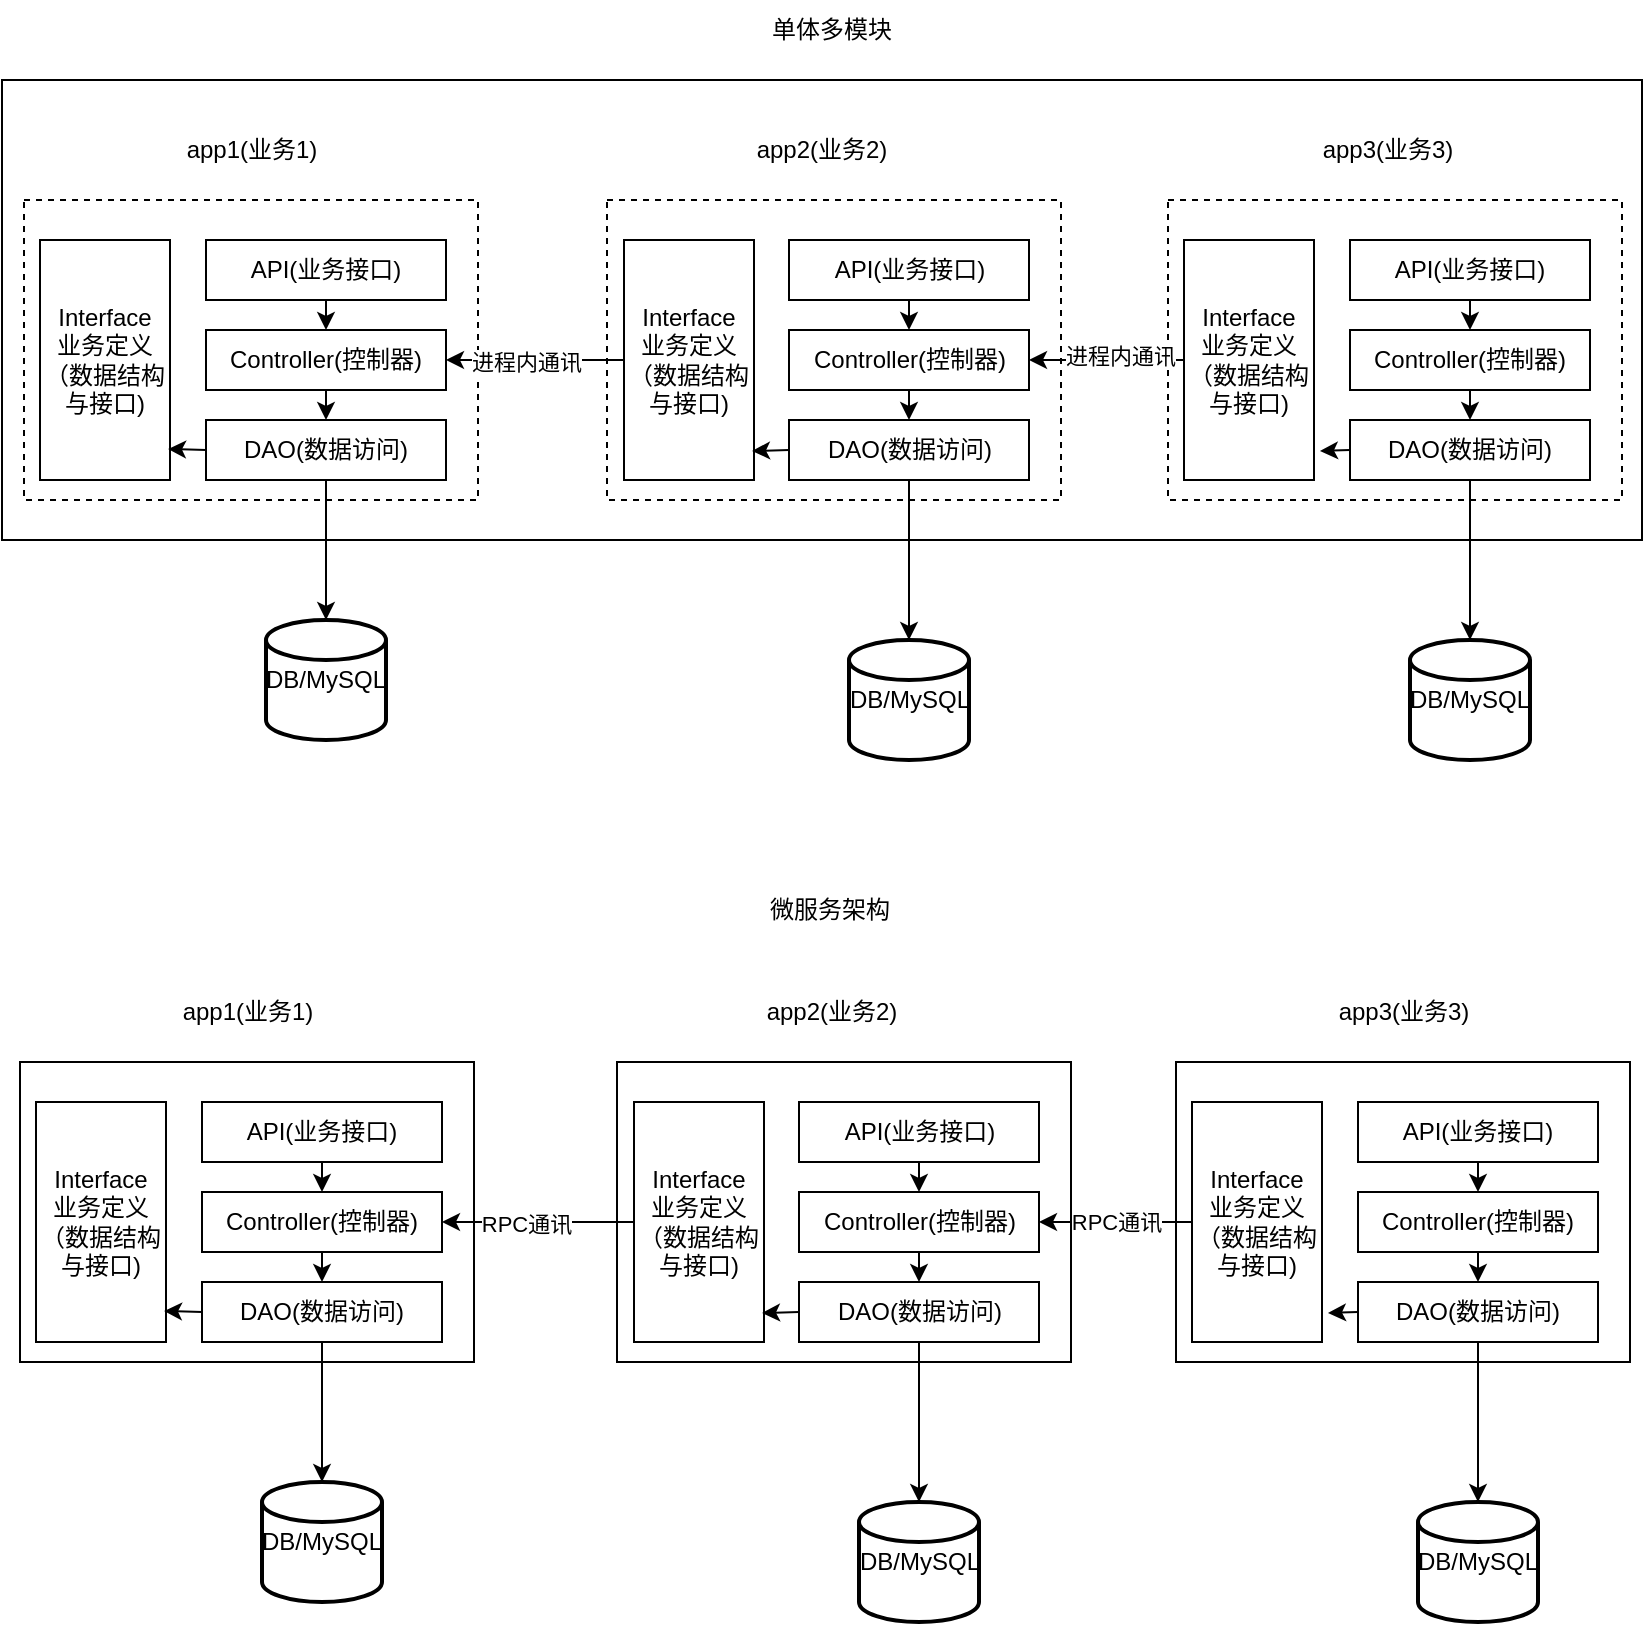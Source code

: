 <mxfile>
    <diagram id="zYhXIPSQC_OGP6SkLXkO" name="第 1 页">
        <mxGraphModel dx="998" dy="491" grid="1" gridSize="10" guides="1" tooltips="1" connect="1" arrows="1" fold="1" page="1" pageScale="1" pageWidth="827" pageHeight="1169" math="0" shadow="0">
            <root>
                <mxCell id="0"/>
                <mxCell id="1" parent="0"/>
                <mxCell id="2" value="单体多模块" style="text;html=1;strokeColor=none;fillColor=none;align=center;verticalAlign=middle;whiteSpace=wrap;rounded=0;" parent="1" vertex="1">
                    <mxGeometry x="343" y="40" width="150" height="30" as="geometry"/>
                </mxCell>
                <mxCell id="3" value="" style="rounded=0;whiteSpace=wrap;html=1;" parent="1" vertex="1">
                    <mxGeometry x="3" y="80" width="820" height="230" as="geometry"/>
                </mxCell>
                <mxCell id="4" value="" style="rounded=0;whiteSpace=wrap;html=1;dashed=1;" parent="1" vertex="1">
                    <mxGeometry x="14" y="140" width="227" height="150" as="geometry"/>
                </mxCell>
                <mxCell id="5" value="app2(业务2)" style="text;html=1;strokeColor=none;fillColor=none;align=center;verticalAlign=middle;whiteSpace=wrap;rounded=0;" parent="1" vertex="1">
                    <mxGeometry x="358" y="100" width="110" height="30" as="geometry"/>
                </mxCell>
                <mxCell id="6" value="app1(业务1)" style="text;html=1;strokeColor=none;fillColor=none;align=center;verticalAlign=middle;whiteSpace=wrap;rounded=0;" parent="1" vertex="1">
                    <mxGeometry x="57.5" y="100" width="140" height="30" as="geometry"/>
                </mxCell>
                <mxCell id="7" value="app3(业务3)" style="text;html=1;strokeColor=none;fillColor=none;align=center;verticalAlign=middle;whiteSpace=wrap;rounded=0;" parent="1" vertex="1">
                    <mxGeometry x="625.5" y="100" width="140" height="30" as="geometry"/>
                </mxCell>
                <mxCell id="8" value="DB/MySQL" style="strokeWidth=2;html=1;shape=mxgraph.flowchart.database;whiteSpace=wrap;" parent="1" vertex="1">
                    <mxGeometry x="135" y="350" width="60" height="60" as="geometry"/>
                </mxCell>
                <mxCell id="9" style="edgeStyle=none;html=1;exitX=0.5;exitY=1;exitDx=0;exitDy=0;entryX=0.5;entryY=0;entryDx=0;entryDy=0;" parent="1" source="10" target="18" edge="1">
                    <mxGeometry relative="1" as="geometry"/>
                </mxCell>
                <mxCell id="10" value="Controller(控制器)" style="rounded=0;whiteSpace=wrap;html=1;" parent="1" vertex="1">
                    <mxGeometry x="105" y="205" width="120" height="30" as="geometry"/>
                </mxCell>
                <mxCell id="11" value="Interface&lt;br&gt;业务定义&lt;br&gt;（数据结构与接口)" style="rounded=0;whiteSpace=wrap;html=1;" parent="1" vertex="1">
                    <mxGeometry x="22" y="160" width="65" height="120" as="geometry"/>
                </mxCell>
                <mxCell id="12" value="DB/MySQL" style="strokeWidth=2;html=1;shape=mxgraph.flowchart.database;whiteSpace=wrap;" parent="1" vertex="1">
                    <mxGeometry x="426.5" y="360" width="60" height="60" as="geometry"/>
                </mxCell>
                <mxCell id="13" value="DB/MySQL" style="strokeWidth=2;html=1;shape=mxgraph.flowchart.database;whiteSpace=wrap;" parent="1" vertex="1">
                    <mxGeometry x="707" y="360" width="60" height="60" as="geometry"/>
                </mxCell>
                <mxCell id="14" style="edgeStyle=none;html=1;exitX=0.5;exitY=1;exitDx=0;exitDy=0;entryX=0.5;entryY=0;entryDx=0;entryDy=0;" parent="1" source="15" target="10" edge="1">
                    <mxGeometry relative="1" as="geometry"/>
                </mxCell>
                <mxCell id="15" value="API(业务接口)" style="rounded=0;whiteSpace=wrap;html=1;" parent="1" vertex="1">
                    <mxGeometry x="105" y="160" width="120" height="30" as="geometry"/>
                </mxCell>
                <mxCell id="16" style="edgeStyle=none;html=1;exitX=0.5;exitY=1;exitDx=0;exitDy=0;" parent="1" source="18" edge="1">
                    <mxGeometry relative="1" as="geometry">
                        <mxPoint x="165" y="350" as="targetPoint"/>
                    </mxGeometry>
                </mxCell>
                <mxCell id="17" style="edgeStyle=none;html=1;exitX=0;exitY=0.5;exitDx=0;exitDy=0;entryX=0.985;entryY=0.871;entryDx=0;entryDy=0;entryPerimeter=0;" parent="1" source="18" target="11" edge="1">
                    <mxGeometry relative="1" as="geometry"/>
                </mxCell>
                <mxCell id="18" value="DAO(数据访问)" style="rounded=0;whiteSpace=wrap;html=1;" parent="1" vertex="1">
                    <mxGeometry x="105" y="250" width="120" height="30" as="geometry"/>
                </mxCell>
                <mxCell id="19" value="" style="rounded=0;whiteSpace=wrap;html=1;dashed=1;" parent="1" vertex="1">
                    <mxGeometry x="305.5" y="140" width="227" height="150" as="geometry"/>
                </mxCell>
                <mxCell id="20" style="edgeStyle=none;html=1;exitX=0.5;exitY=1;exitDx=0;exitDy=0;entryX=0.5;entryY=0;entryDx=0;entryDy=0;" parent="1" source="21" target="27" edge="1">
                    <mxGeometry relative="1" as="geometry"/>
                </mxCell>
                <mxCell id="21" value="Controller(控制器)" style="rounded=0;whiteSpace=wrap;html=1;" parent="1" vertex="1">
                    <mxGeometry x="396.5" y="205" width="120" height="30" as="geometry"/>
                </mxCell>
                <mxCell id="80" style="edgeStyle=none;html=1;exitX=0;exitY=0.5;exitDx=0;exitDy=0;" parent="1" source="22" target="10" edge="1">
                    <mxGeometry relative="1" as="geometry"/>
                </mxCell>
                <mxCell id="83" value="进程内通讯" style="edgeLabel;html=1;align=center;verticalAlign=middle;resizable=0;points=[];" parent="80" vertex="1" connectable="0">
                    <mxGeometry x="0.101" y="1" relative="1" as="geometry">
                        <mxPoint as="offset"/>
                    </mxGeometry>
                </mxCell>
                <mxCell id="22" value="Interface&lt;br&gt;业务定义&lt;br&gt;（数据结构与接口)" style="rounded=0;whiteSpace=wrap;html=1;" parent="1" vertex="1">
                    <mxGeometry x="314" y="160" width="65" height="120" as="geometry"/>
                </mxCell>
                <mxCell id="23" style="edgeStyle=none;html=1;exitX=0.5;exitY=1;exitDx=0;exitDy=0;entryX=0.5;entryY=0;entryDx=0;entryDy=0;" parent="1" source="24" target="21" edge="1">
                    <mxGeometry relative="1" as="geometry"/>
                </mxCell>
                <mxCell id="24" value="API(业务接口)" style="rounded=0;whiteSpace=wrap;html=1;" parent="1" vertex="1">
                    <mxGeometry x="396.5" y="160" width="120" height="30" as="geometry"/>
                </mxCell>
                <mxCell id="25" style="edgeStyle=none;html=1;exitX=0.5;exitY=1;exitDx=0;exitDy=0;entryX=0.5;entryY=0;entryDx=0;entryDy=0;entryPerimeter=0;" parent="1" source="27" target="12" edge="1">
                    <mxGeometry relative="1" as="geometry"/>
                </mxCell>
                <mxCell id="26" style="edgeStyle=none;html=1;exitX=0;exitY=0.5;exitDx=0;exitDy=0;entryX=0.985;entryY=0.879;entryDx=0;entryDy=0;entryPerimeter=0;" parent="1" source="27" target="22" edge="1">
                    <mxGeometry relative="1" as="geometry"/>
                </mxCell>
                <mxCell id="27" value="DAO(数据访问)" style="rounded=0;whiteSpace=wrap;html=1;" parent="1" vertex="1">
                    <mxGeometry x="396.5" y="250" width="120" height="30" as="geometry"/>
                </mxCell>
                <mxCell id="28" value="" style="rounded=0;whiteSpace=wrap;html=1;dashed=1;" parent="1" vertex="1">
                    <mxGeometry x="586" y="140" width="227" height="150" as="geometry"/>
                </mxCell>
                <mxCell id="29" style="edgeStyle=none;html=1;exitX=0.5;exitY=1;exitDx=0;exitDy=0;entryX=0.5;entryY=0;entryDx=0;entryDy=0;" parent="1" source="30" target="36" edge="1">
                    <mxGeometry relative="1" as="geometry"/>
                </mxCell>
                <mxCell id="30" value="Controller(控制器)" style="rounded=0;whiteSpace=wrap;html=1;" parent="1" vertex="1">
                    <mxGeometry x="677" y="205" width="120" height="30" as="geometry"/>
                </mxCell>
                <mxCell id="82" style="edgeStyle=none;html=1;exitX=0;exitY=0.5;exitDx=0;exitDy=0;entryX=1;entryY=0.5;entryDx=0;entryDy=0;" parent="1" source="31" target="21" edge="1">
                    <mxGeometry relative="1" as="geometry"/>
                </mxCell>
                <mxCell id="84" value="进程内通讯" style="edgeLabel;html=1;align=center;verticalAlign=middle;resizable=0;points=[];" parent="82" vertex="1" connectable="0">
                    <mxGeometry x="-0.174" y="-2" relative="1" as="geometry">
                        <mxPoint as="offset"/>
                    </mxGeometry>
                </mxCell>
                <mxCell id="31" value="Interface&lt;br&gt;业务定义&lt;br&gt;（数据结构与接口)" style="rounded=0;whiteSpace=wrap;html=1;" parent="1" vertex="1">
                    <mxGeometry x="594" y="160" width="65" height="120" as="geometry"/>
                </mxCell>
                <mxCell id="32" style="edgeStyle=none;html=1;exitX=0.5;exitY=1;exitDx=0;exitDy=0;entryX=0.5;entryY=0;entryDx=0;entryDy=0;" parent="1" source="33" target="30" edge="1">
                    <mxGeometry relative="1" as="geometry"/>
                </mxCell>
                <mxCell id="33" value="API(业务接口)" style="rounded=0;whiteSpace=wrap;html=1;" parent="1" vertex="1">
                    <mxGeometry x="677" y="160" width="120" height="30" as="geometry"/>
                </mxCell>
                <mxCell id="34" style="edgeStyle=none;html=1;exitX=0.5;exitY=1;exitDx=0;exitDy=0;entryX=0.5;entryY=0;entryDx=0;entryDy=0;entryPerimeter=0;" parent="1" source="36" target="13" edge="1">
                    <mxGeometry relative="1" as="geometry"/>
                </mxCell>
                <mxCell id="35" style="edgeStyle=none;html=1;exitX=0;exitY=0.5;exitDx=0;exitDy=0;entryX=1.046;entryY=0.879;entryDx=0;entryDy=0;entryPerimeter=0;" parent="1" source="36" target="31" edge="1">
                    <mxGeometry relative="1" as="geometry"/>
                </mxCell>
                <mxCell id="36" value="DAO(数据访问)" style="rounded=0;whiteSpace=wrap;html=1;" parent="1" vertex="1">
                    <mxGeometry x="677" y="250" width="120" height="30" as="geometry"/>
                </mxCell>
                <mxCell id="37" value="微服务架构" style="text;html=1;strokeColor=none;fillColor=none;align=center;verticalAlign=middle;whiteSpace=wrap;rounded=0;" parent="1" vertex="1">
                    <mxGeometry x="341.5" y="480" width="150" height="30" as="geometry"/>
                </mxCell>
                <mxCell id="39" value="" style="rounded=0;whiteSpace=wrap;html=1;" parent="1" vertex="1">
                    <mxGeometry x="12" y="571" width="227" height="150" as="geometry"/>
                </mxCell>
                <mxCell id="40" value="app2(业务2)" style="text;html=1;strokeColor=none;fillColor=none;align=center;verticalAlign=middle;whiteSpace=wrap;rounded=0;" parent="1" vertex="1">
                    <mxGeometry x="363" y="531" width="110" height="30" as="geometry"/>
                </mxCell>
                <mxCell id="41" value="app1(业务1)" style="text;html=1;strokeColor=none;fillColor=none;align=center;verticalAlign=middle;whiteSpace=wrap;rounded=0;" parent="1" vertex="1">
                    <mxGeometry x="55.5" y="531" width="140" height="30" as="geometry"/>
                </mxCell>
                <mxCell id="42" value="app3(业务3)" style="text;html=1;strokeColor=none;fillColor=none;align=center;verticalAlign=middle;whiteSpace=wrap;rounded=0;" parent="1" vertex="1">
                    <mxGeometry x="633.5" y="531" width="140" height="30" as="geometry"/>
                </mxCell>
                <mxCell id="43" value="DB/MySQL" style="strokeWidth=2;html=1;shape=mxgraph.flowchart.database;whiteSpace=wrap;" parent="1" vertex="1">
                    <mxGeometry x="133" y="781" width="60" height="60" as="geometry"/>
                </mxCell>
                <mxCell id="44" style="edgeStyle=none;html=1;exitX=0.5;exitY=1;exitDx=0;exitDy=0;entryX=0.5;entryY=0;entryDx=0;entryDy=0;" parent="1" source="45" target="53" edge="1">
                    <mxGeometry relative="1" as="geometry"/>
                </mxCell>
                <mxCell id="45" value="Controller(控制器)" style="rounded=0;whiteSpace=wrap;html=1;" parent="1" vertex="1">
                    <mxGeometry x="103" y="636" width="120" height="30" as="geometry"/>
                </mxCell>
                <mxCell id="46" value="Interface&lt;br&gt;业务定义&lt;br&gt;（数据结构与接口)" style="rounded=0;whiteSpace=wrap;html=1;" parent="1" vertex="1">
                    <mxGeometry x="20" y="591" width="65" height="120" as="geometry"/>
                </mxCell>
                <mxCell id="47" value="DB/MySQL" style="strokeWidth=2;html=1;shape=mxgraph.flowchart.database;whiteSpace=wrap;" parent="1" vertex="1">
                    <mxGeometry x="431.5" y="791" width="60" height="60" as="geometry"/>
                </mxCell>
                <mxCell id="48" value="DB/MySQL" style="strokeWidth=2;html=1;shape=mxgraph.flowchart.database;whiteSpace=wrap;" parent="1" vertex="1">
                    <mxGeometry x="711" y="791" width="60" height="60" as="geometry"/>
                </mxCell>
                <mxCell id="49" style="edgeStyle=none;html=1;exitX=0.5;exitY=1;exitDx=0;exitDy=0;entryX=0.5;entryY=0;entryDx=0;entryDy=0;" parent="1" source="50" target="45" edge="1">
                    <mxGeometry relative="1" as="geometry"/>
                </mxCell>
                <mxCell id="50" value="API(业务接口)" style="rounded=0;whiteSpace=wrap;html=1;" parent="1" vertex="1">
                    <mxGeometry x="103" y="591" width="120" height="30" as="geometry"/>
                </mxCell>
                <mxCell id="51" style="edgeStyle=none;html=1;exitX=0.5;exitY=1;exitDx=0;exitDy=0;" parent="1" source="53" target="43" edge="1">
                    <mxGeometry relative="1" as="geometry"/>
                </mxCell>
                <mxCell id="52" style="edgeStyle=none;html=1;exitX=0;exitY=0.5;exitDx=0;exitDy=0;entryX=0.985;entryY=0.871;entryDx=0;entryDy=0;entryPerimeter=0;" parent="1" source="53" target="46" edge="1">
                    <mxGeometry relative="1" as="geometry"/>
                </mxCell>
                <mxCell id="53" value="DAO(数据访问)" style="rounded=0;whiteSpace=wrap;html=1;" parent="1" vertex="1">
                    <mxGeometry x="103" y="681" width="120" height="30" as="geometry"/>
                </mxCell>
                <mxCell id="54" value="" style="rounded=0;whiteSpace=wrap;html=1;" parent="1" vertex="1">
                    <mxGeometry x="310.5" y="571" width="227" height="150" as="geometry"/>
                </mxCell>
                <mxCell id="55" style="edgeStyle=none;html=1;exitX=0.5;exitY=1;exitDx=0;exitDy=0;entryX=0.5;entryY=0;entryDx=0;entryDy=0;" parent="1" source="56" target="62" edge="1">
                    <mxGeometry relative="1" as="geometry"/>
                </mxCell>
                <mxCell id="56" value="Controller(控制器)" style="rounded=0;whiteSpace=wrap;html=1;" parent="1" vertex="1">
                    <mxGeometry x="401.5" y="636" width="120" height="30" as="geometry"/>
                </mxCell>
                <mxCell id="77" style="edgeStyle=none;html=1;exitX=0;exitY=0.5;exitDx=0;exitDy=0;entryX=1;entryY=0.5;entryDx=0;entryDy=0;" parent="1" source="57" target="45" edge="1">
                    <mxGeometry relative="1" as="geometry"/>
                </mxCell>
                <mxCell id="78" value="RPC通讯" style="edgeLabel;html=1;align=center;verticalAlign=middle;resizable=0;points=[];" parent="77" vertex="1" connectable="0">
                    <mxGeometry x="0.134" y="1" relative="1" as="geometry">
                        <mxPoint as="offset"/>
                    </mxGeometry>
                </mxCell>
                <mxCell id="57" value="Interface&lt;br&gt;业务定义&lt;br&gt;（数据结构与接口)" style="rounded=0;whiteSpace=wrap;html=1;" parent="1" vertex="1">
                    <mxGeometry x="319" y="591" width="65" height="120" as="geometry"/>
                </mxCell>
                <mxCell id="58" style="edgeStyle=none;html=1;exitX=0.5;exitY=1;exitDx=0;exitDy=0;entryX=0.5;entryY=0;entryDx=0;entryDy=0;" parent="1" source="59" target="56" edge="1">
                    <mxGeometry relative="1" as="geometry"/>
                </mxCell>
                <mxCell id="59" value="API(业务接口)" style="rounded=0;whiteSpace=wrap;html=1;" parent="1" vertex="1">
                    <mxGeometry x="401.5" y="591" width="120" height="30" as="geometry"/>
                </mxCell>
                <mxCell id="60" style="edgeStyle=none;html=1;exitX=0.5;exitY=1;exitDx=0;exitDy=0;entryX=0.5;entryY=0;entryDx=0;entryDy=0;entryPerimeter=0;" parent="1" source="62" target="47" edge="1">
                    <mxGeometry relative="1" as="geometry"/>
                </mxCell>
                <mxCell id="61" style="edgeStyle=none;html=1;exitX=0;exitY=0.5;exitDx=0;exitDy=0;entryX=0.985;entryY=0.879;entryDx=0;entryDy=0;entryPerimeter=0;" parent="1" source="62" target="57" edge="1">
                    <mxGeometry relative="1" as="geometry"/>
                </mxCell>
                <mxCell id="62" value="DAO(数据访问)" style="rounded=0;whiteSpace=wrap;html=1;" parent="1" vertex="1">
                    <mxGeometry x="401.5" y="681" width="120" height="30" as="geometry"/>
                </mxCell>
                <mxCell id="63" value="" style="rounded=0;whiteSpace=wrap;html=1;" parent="1" vertex="1">
                    <mxGeometry x="590" y="571" width="227" height="150" as="geometry"/>
                </mxCell>
                <mxCell id="64" style="edgeStyle=none;html=1;exitX=0.5;exitY=1;exitDx=0;exitDy=0;entryX=0.5;entryY=0;entryDx=0;entryDy=0;" parent="1" source="65" target="71" edge="1">
                    <mxGeometry relative="1" as="geometry"/>
                </mxCell>
                <mxCell id="65" value="Controller(控制器)" style="rounded=0;whiteSpace=wrap;html=1;" parent="1" vertex="1">
                    <mxGeometry x="681" y="636" width="120" height="30" as="geometry"/>
                </mxCell>
                <mxCell id="79" value="RPC通讯" style="edgeStyle=none;html=1;exitX=0;exitY=0.5;exitDx=0;exitDy=0;" parent="1" source="66" target="56" edge="1">
                    <mxGeometry relative="1" as="geometry"/>
                </mxCell>
                <mxCell id="66" value="Interface&lt;br&gt;业务定义&lt;br&gt;（数据结构与接口)" style="rounded=0;whiteSpace=wrap;html=1;" parent="1" vertex="1">
                    <mxGeometry x="598" y="591" width="65" height="120" as="geometry"/>
                </mxCell>
                <mxCell id="67" style="edgeStyle=none;html=1;exitX=0.5;exitY=1;exitDx=0;exitDy=0;entryX=0.5;entryY=0;entryDx=0;entryDy=0;" parent="1" source="68" target="65" edge="1">
                    <mxGeometry relative="1" as="geometry"/>
                </mxCell>
                <mxCell id="68" value="API(业务接口)" style="rounded=0;whiteSpace=wrap;html=1;" parent="1" vertex="1">
                    <mxGeometry x="681" y="591" width="120" height="30" as="geometry"/>
                </mxCell>
                <mxCell id="69" style="edgeStyle=none;html=1;exitX=0.5;exitY=1;exitDx=0;exitDy=0;entryX=0.5;entryY=0;entryDx=0;entryDy=0;entryPerimeter=0;" parent="1" source="71" target="48" edge="1">
                    <mxGeometry relative="1" as="geometry"/>
                </mxCell>
                <mxCell id="70" style="edgeStyle=none;html=1;exitX=0;exitY=0.5;exitDx=0;exitDy=0;entryX=1.046;entryY=0.879;entryDx=0;entryDy=0;entryPerimeter=0;" parent="1" source="71" target="66" edge="1">
                    <mxGeometry relative="1" as="geometry"/>
                </mxCell>
                <mxCell id="71" value="DAO(数据访问)" style="rounded=0;whiteSpace=wrap;html=1;" parent="1" vertex="1">
                    <mxGeometry x="681" y="681" width="120" height="30" as="geometry"/>
                </mxCell>
            </root>
        </mxGraphModel>
    </diagram>
</mxfile>